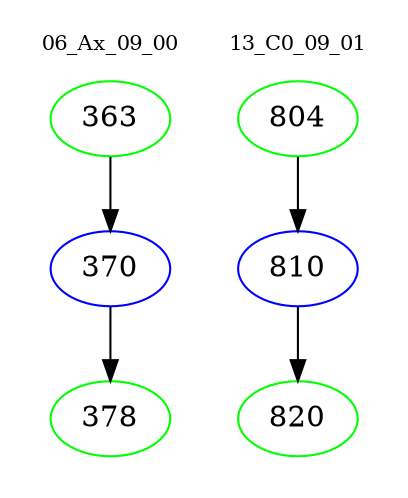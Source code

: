 digraph{
subgraph cluster_0 {
color = white
label = "06_Ax_09_00";
fontsize=10;
T0_363 [label="363", color="green"]
T0_363 -> T0_370 [color="black"]
T0_370 [label="370", color="blue"]
T0_370 -> T0_378 [color="black"]
T0_378 [label="378", color="green"]
}
subgraph cluster_1 {
color = white
label = "13_C0_09_01";
fontsize=10;
T1_804 [label="804", color="green"]
T1_804 -> T1_810 [color="black"]
T1_810 [label="810", color="blue"]
T1_810 -> T1_820 [color="black"]
T1_820 [label="820", color="green"]
}
}

